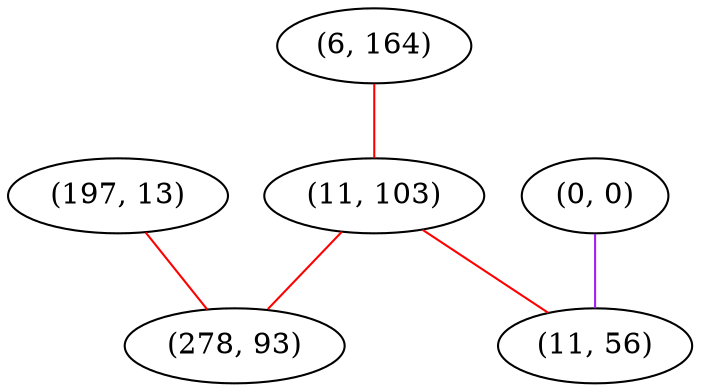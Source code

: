 graph "" {
"(6, 164)";
"(0, 0)";
"(11, 103)";
"(197, 13)";
"(278, 93)";
"(11, 56)";
"(6, 164)" -- "(11, 103)"  [color=red, key=0, weight=1];
"(0, 0)" -- "(11, 56)"  [color=purple, key=0, weight=4];
"(11, 103)" -- "(11, 56)"  [color=red, key=0, weight=1];
"(11, 103)" -- "(278, 93)"  [color=red, key=0, weight=1];
"(197, 13)" -- "(278, 93)"  [color=red, key=0, weight=1];
}
